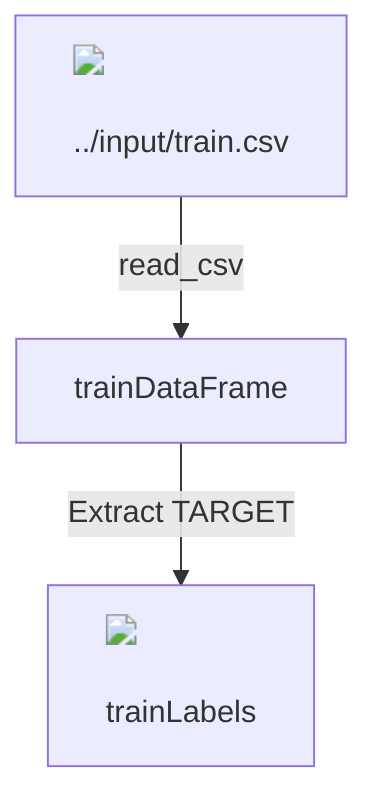 flowchart TD
    A["<img src='dummy_plots/barplot_template.svg' /> <br/> ../input/train.csv"] -->|read_csv| B["trainDataFrame"]
    B -->|Extract TARGET| C["<img src='dummy_plots/lineplot_template.svg' /> <br/> trainLabels"]